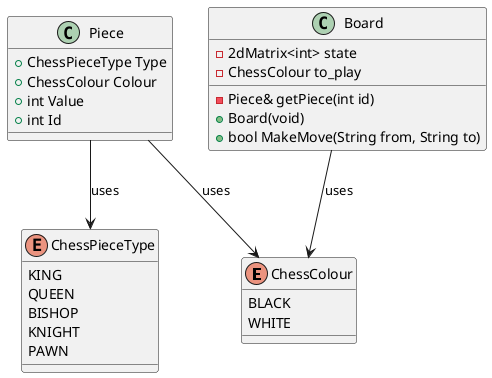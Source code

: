 @startuml
enum ChessColour {
    BLACK
    WHITE
}
enum ChessPieceType {
    KING
    QUEEN
    BISHOP
    KNIGHT
    PAWN
}
class Piece {
    +ChessPieceType Type
    +ChessColour Colour
    +int Value
    +int Id
}
Piece --> ChessPieceType : uses
Piece --> ChessColour : uses
class Board {
    -2dMatrix<int> state
    -ChessColour to_play
    -Piece& getPiece(int id)
    +Board(void)
    +bool MakeMove(String from, String to)
}
Board --> ChessColour : uses
@enduml
